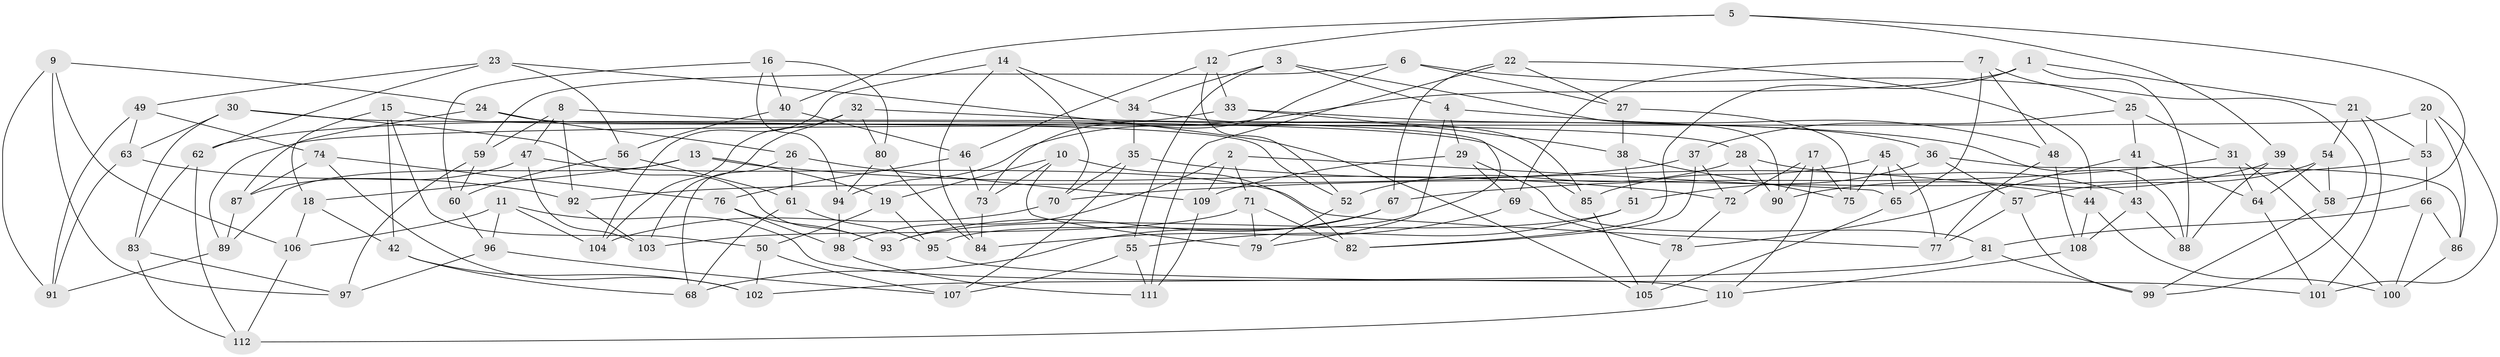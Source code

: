 // coarse degree distribution, {6: 0.5373134328358209, 4: 0.31343283582089554, 5: 0.13432835820895522, 3: 0.014925373134328358}
// Generated by graph-tools (version 1.1) at 2025/42/03/06/25 10:42:23]
// undirected, 112 vertices, 224 edges
graph export_dot {
graph [start="1"]
  node [color=gray90,style=filled];
  1;
  2;
  3;
  4;
  5;
  6;
  7;
  8;
  9;
  10;
  11;
  12;
  13;
  14;
  15;
  16;
  17;
  18;
  19;
  20;
  21;
  22;
  23;
  24;
  25;
  26;
  27;
  28;
  29;
  30;
  31;
  32;
  33;
  34;
  35;
  36;
  37;
  38;
  39;
  40;
  41;
  42;
  43;
  44;
  45;
  46;
  47;
  48;
  49;
  50;
  51;
  52;
  53;
  54;
  55;
  56;
  57;
  58;
  59;
  60;
  61;
  62;
  63;
  64;
  65;
  66;
  67;
  68;
  69;
  70;
  71;
  72;
  73;
  74;
  75;
  76;
  77;
  78;
  79;
  80;
  81;
  82;
  83;
  84;
  85;
  86;
  87;
  88;
  89;
  90;
  91;
  92;
  93;
  94;
  95;
  96;
  97;
  98;
  99;
  100;
  101;
  102;
  103;
  104;
  105;
  106;
  107;
  108;
  109;
  110;
  111;
  112;
  1 -- 94;
  1 -- 88;
  1 -- 21;
  1 -- 82;
  2 -- 98;
  2 -- 71;
  2 -- 65;
  2 -- 109;
  3 -- 90;
  3 -- 34;
  3 -- 4;
  3 -- 55;
  4 -- 79;
  4 -- 29;
  4 -- 48;
  5 -- 39;
  5 -- 58;
  5 -- 12;
  5 -- 40;
  6 -- 99;
  6 -- 73;
  6 -- 59;
  6 -- 27;
  7 -- 65;
  7 -- 25;
  7 -- 69;
  7 -- 48;
  8 -- 92;
  8 -- 95;
  8 -- 47;
  8 -- 59;
  9 -- 106;
  9 -- 24;
  9 -- 91;
  9 -- 97;
  10 -- 19;
  10 -- 82;
  10 -- 73;
  10 -- 79;
  11 -- 106;
  11 -- 96;
  11 -- 110;
  11 -- 104;
  12 -- 46;
  12 -- 52;
  12 -- 33;
  13 -- 72;
  13 -- 89;
  13 -- 19;
  13 -- 18;
  14 -- 70;
  14 -- 84;
  14 -- 34;
  14 -- 104;
  15 -- 18;
  15 -- 50;
  15 -- 28;
  15 -- 42;
  16 -- 40;
  16 -- 80;
  16 -- 60;
  16 -- 94;
  17 -- 110;
  17 -- 75;
  17 -- 72;
  17 -- 90;
  18 -- 42;
  18 -- 106;
  19 -- 50;
  19 -- 95;
  20 -- 53;
  20 -- 101;
  20 -- 86;
  20 -- 89;
  21 -- 101;
  21 -- 53;
  21 -- 54;
  22 -- 44;
  22 -- 27;
  22 -- 67;
  22 -- 111;
  23 -- 105;
  23 -- 56;
  23 -- 49;
  23 -- 62;
  24 -- 52;
  24 -- 87;
  24 -- 26;
  25 -- 41;
  25 -- 37;
  25 -- 31;
  26 -- 109;
  26 -- 61;
  26 -- 68;
  27 -- 38;
  27 -- 75;
  28 -- 43;
  28 -- 52;
  28 -- 90;
  29 -- 109;
  29 -- 81;
  29 -- 69;
  30 -- 85;
  30 -- 63;
  30 -- 93;
  30 -- 83;
  31 -- 100;
  31 -- 67;
  31 -- 64;
  32 -- 80;
  32 -- 103;
  32 -- 88;
  32 -- 104;
  33 -- 38;
  33 -- 36;
  33 -- 62;
  34 -- 85;
  34 -- 35;
  35 -- 70;
  35 -- 44;
  35 -- 107;
  36 -- 57;
  36 -- 51;
  36 -- 86;
  37 -- 82;
  37 -- 72;
  37 -- 92;
  38 -- 75;
  38 -- 51;
  39 -- 90;
  39 -- 88;
  39 -- 58;
  40 -- 46;
  40 -- 56;
  41 -- 78;
  41 -- 64;
  41 -- 43;
  42 -- 102;
  42 -- 68;
  43 -- 88;
  43 -- 108;
  44 -- 100;
  44 -- 108;
  45 -- 75;
  45 -- 65;
  45 -- 85;
  45 -- 77;
  46 -- 73;
  46 -- 76;
  47 -- 77;
  47 -- 87;
  47 -- 103;
  48 -- 108;
  48 -- 77;
  49 -- 63;
  49 -- 74;
  49 -- 91;
  50 -- 107;
  50 -- 102;
  51 -- 55;
  51 -- 93;
  52 -- 79;
  53 -- 70;
  53 -- 66;
  54 -- 64;
  54 -- 58;
  54 -- 57;
  55 -- 107;
  55 -- 111;
  56 -- 60;
  56 -- 61;
  57 -- 99;
  57 -- 77;
  58 -- 99;
  59 -- 97;
  59 -- 60;
  60 -- 96;
  61 -- 95;
  61 -- 68;
  62 -- 112;
  62 -- 83;
  63 -- 92;
  63 -- 91;
  64 -- 101;
  65 -- 105;
  66 -- 86;
  66 -- 81;
  66 -- 100;
  67 -- 68;
  67 -- 93;
  69 -- 78;
  69 -- 84;
  70 -- 104;
  71 -- 82;
  71 -- 103;
  71 -- 79;
  72 -- 78;
  73 -- 84;
  74 -- 76;
  74 -- 102;
  74 -- 87;
  76 -- 98;
  76 -- 93;
  78 -- 105;
  80 -- 94;
  80 -- 84;
  81 -- 99;
  81 -- 102;
  83 -- 97;
  83 -- 112;
  85 -- 105;
  86 -- 100;
  87 -- 89;
  89 -- 91;
  92 -- 103;
  94 -- 98;
  95 -- 101;
  96 -- 107;
  96 -- 97;
  98 -- 111;
  106 -- 112;
  108 -- 110;
  109 -- 111;
  110 -- 112;
}
